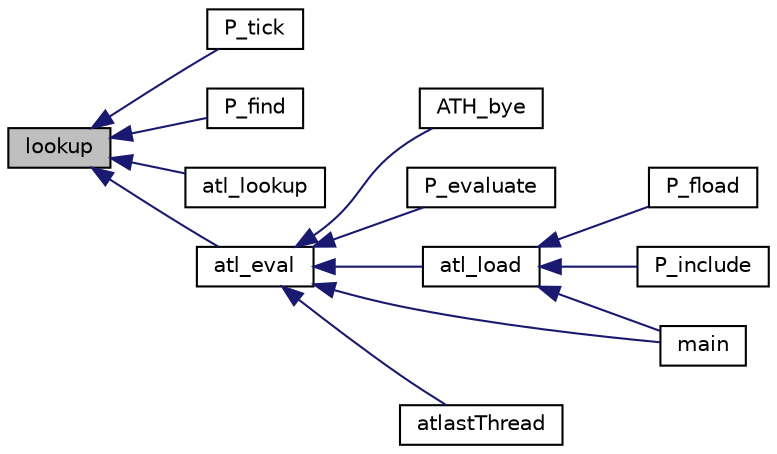 digraph "lookup"
{
  edge [fontname="Helvetica",fontsize="10",labelfontname="Helvetica",labelfontsize="10"];
  node [fontname="Helvetica",fontsize="10",shape=record];
  rankdir="LR";
  Node309 [label="lookup",height=0.2,width=0.4,color="black", fillcolor="grey75", style="filled", fontcolor="black"];
  Node309 -> Node310 [dir="back",color="midnightblue",fontsize="10",style="solid",fontname="Helvetica"];
  Node310 [label="P_tick",height=0.2,width=0.4,color="black", fillcolor="white", style="filled",URL="$atlast_8c.html#a6b8e53c0c8eb6097655b77d8ba3f006c"];
  Node309 -> Node311 [dir="back",color="midnightblue",fontsize="10",style="solid",fontname="Helvetica"];
  Node311 [label="P_find",height=0.2,width=0.4,color="black", fillcolor="white", style="filled",URL="$atlast_8c.html#aca10185a9f602d6ca5a5b7647d69a00a"];
  Node309 -> Node312 [dir="back",color="midnightblue",fontsize="10",style="solid",fontname="Helvetica"];
  Node312 [label="atl_lookup",height=0.2,width=0.4,color="black", fillcolor="white", style="filled",URL="$atlast_8c.html#a79082703e23c9049afbc46baeea119d3"];
  Node309 -> Node313 [dir="back",color="midnightblue",fontsize="10",style="solid",fontname="Helvetica"];
  Node313 [label="atl_eval",height=0.2,width=0.4,color="black", fillcolor="white", style="filled",URL="$atlast_8c.html#a45d749d6527e7183b11e7c928bf763e5"];
  Node313 -> Node314 [dir="back",color="midnightblue",fontsize="10",style="solid",fontname="Helvetica"];
  Node314 [label="ATH_bye",height=0.2,width=0.4,color="black", fillcolor="white", style="filled",URL="$atlast_8c.html#afaa7526e38e354c4659bdb6d8d7649a0"];
  Node313 -> Node315 [dir="back",color="midnightblue",fontsize="10",style="solid",fontname="Helvetica"];
  Node315 [label="P_evaluate",height=0.2,width=0.4,color="black", fillcolor="white", style="filled",URL="$atlast_8c.html#a52b57ee9d51562eadf6889a0e9c3dca0"];
  Node313 -> Node316 [dir="back",color="midnightblue",fontsize="10",style="solid",fontname="Helvetica"];
  Node316 [label="atl_load",height=0.2,width=0.4,color="black", fillcolor="white", style="filled",URL="$atlast_8c.html#a0cc24398ed9212cff1741d83addaf73b"];
  Node316 -> Node317 [dir="back",color="midnightblue",fontsize="10",style="solid",fontname="Helvetica"];
  Node317 [label="P_fload",height=0.2,width=0.4,color="black", fillcolor="white", style="filled",URL="$atlast_8c.html#a8bad61f67a82bf9b494db4b8eb8ff2f0"];
  Node316 -> Node318 [dir="back",color="midnightblue",fontsize="10",style="solid",fontname="Helvetica"];
  Node318 [label="P_include",height=0.2,width=0.4,color="black", fillcolor="white", style="filled",URL="$atlast_8c.html#a595c06952c327286a3f794ba5de6cae2"];
  Node316 -> Node319 [dir="back",color="midnightblue",fontsize="10",style="solid",fontname="Helvetica"];
  Node319 [label="main",height=0.2,width=0.4,color="black", fillcolor="white", style="filled",URL="$atlmain_8c.html#a0ddf1224851353fc92bfbff6f499fa97"];
  Node313 -> Node319 [dir="back",color="midnightblue",fontsize="10",style="solid",fontname="Helvetica"];
  Node313 -> Node320 [dir="back",color="midnightblue",fontsize="10",style="solid",fontname="Helvetica"];
  Node320 [label="atlastThread",height=0.2,width=0.4,color="black", fillcolor="white", style="filled",URL="$task_8c.html#ab6e83cab638644085d64608e8acddf55"];
}

